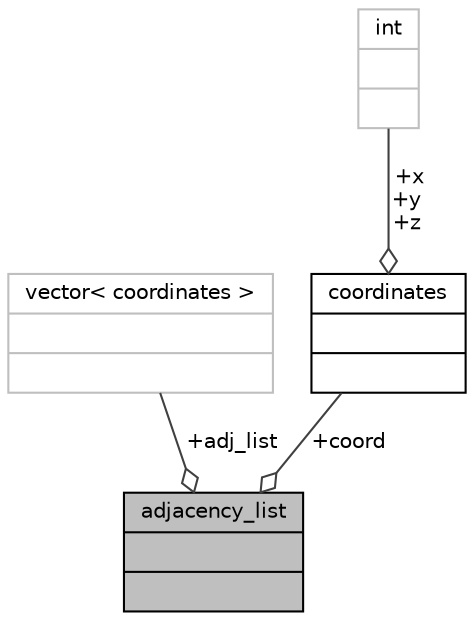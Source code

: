 digraph "adjacency_list"
{
  bgcolor="transparent";
  edge [fontname="Helvetica",fontsize="10",labelfontname="Helvetica",labelfontsize="10"];
  node [fontname="Helvetica",fontsize="10",shape=record];
  Node1 [label="{adjacency_list\n||}",height=0.2,width=0.4,color="black", fillcolor="grey75", style="filled", fontcolor="black"];
  Node2 -> Node1 [color="grey25",fontsize="10",style="solid",label=" +adj_list" ,arrowhead="odiamond",fontname="Helvetica"];
  Node2 [label="{vector\< coordinates \>\n||}",height=0.2,width=0.4,color="grey75"];
  Node3 -> Node1 [color="grey25",fontsize="10",style="solid",label=" +coord" ,arrowhead="odiamond",fontname="Helvetica"];
  Node3 [label="{coordinates\n||}",height=0.2,width=0.4,color="black",URL="$structcoordinates.html"];
  Node4 -> Node3 [color="grey25",fontsize="10",style="solid",label=" +x\n+y\n+z" ,arrowhead="odiamond",fontname="Helvetica"];
  Node4 [label="{int\n||}",height=0.2,width=0.4,color="grey75"];
}
